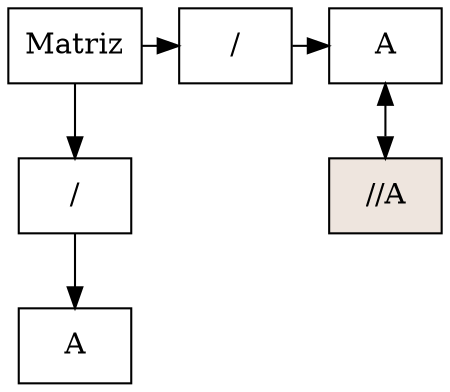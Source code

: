 digraph G{
node [shape = box]
raiz[label="Matriz"  group=1];
2070376499 [label="/" group = 1];
1319787705 [label="A" group = 1];
2070376499->1319787705[dir=normal];
716179205 [label="/" group = 49];
1467277627 [label="A" group = 67];
716179205->1467277627[dir=normal];
raiz ->2070376499
raiz ->716179205
{ rank  = same; raiz 
716179205;
1467277627;
}
1342108747 [style=invis,fillcolor=seashell2,label= "///" group = 49 ];1664487221 [style=filled,fillcolor=seashell2,label= "//A" group = 67 ];
2070376499->1342108747[style= invis];
{ rank = same; 2070376499;
1342108747;
1664487221;
}
716179205->1342108747[style= invis];
1467277627->1664487221[dir=both];
}
